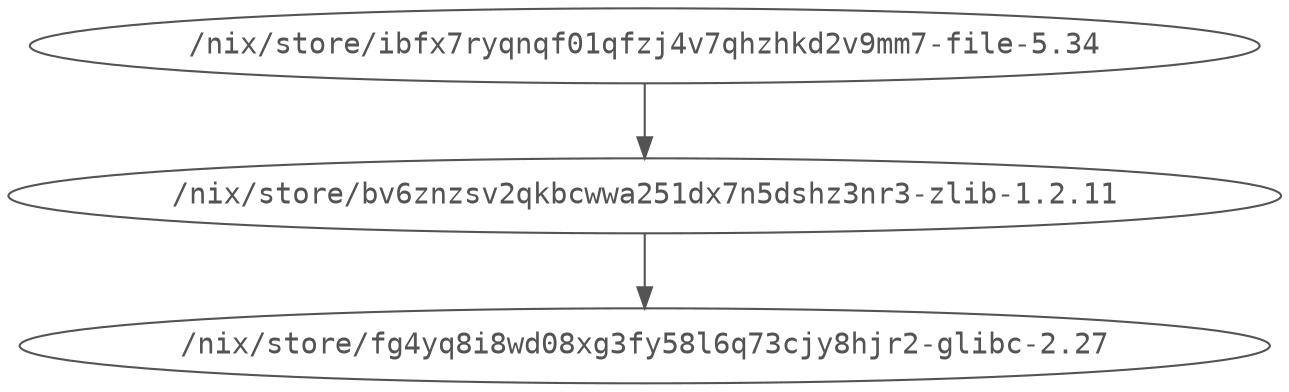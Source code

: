 digraph flattenedfile {
        graph [ bgcolor="transparent" ];
        node [ color="#545454" fontcolor="#545454" fontname = "monospace" ];
        edge [color="#545454" ];

        "/nix/store/ibfx7ryqnqf01qfzj4v7qhzhkd2v9mm7-file-5.34" -> "/nix/store/bv6znzsv2qkbcwwa251dx7n5dshz3nr3-zlib-1.2.11";
        "/nix/store/bv6znzsv2qkbcwwa251dx7n5dshz3nr3-zlib-1.2.11" -> "/nix/store/fg4yq8i8wd08xg3fy58l6q73cjy8hjr2-glibc-2.27";
}
